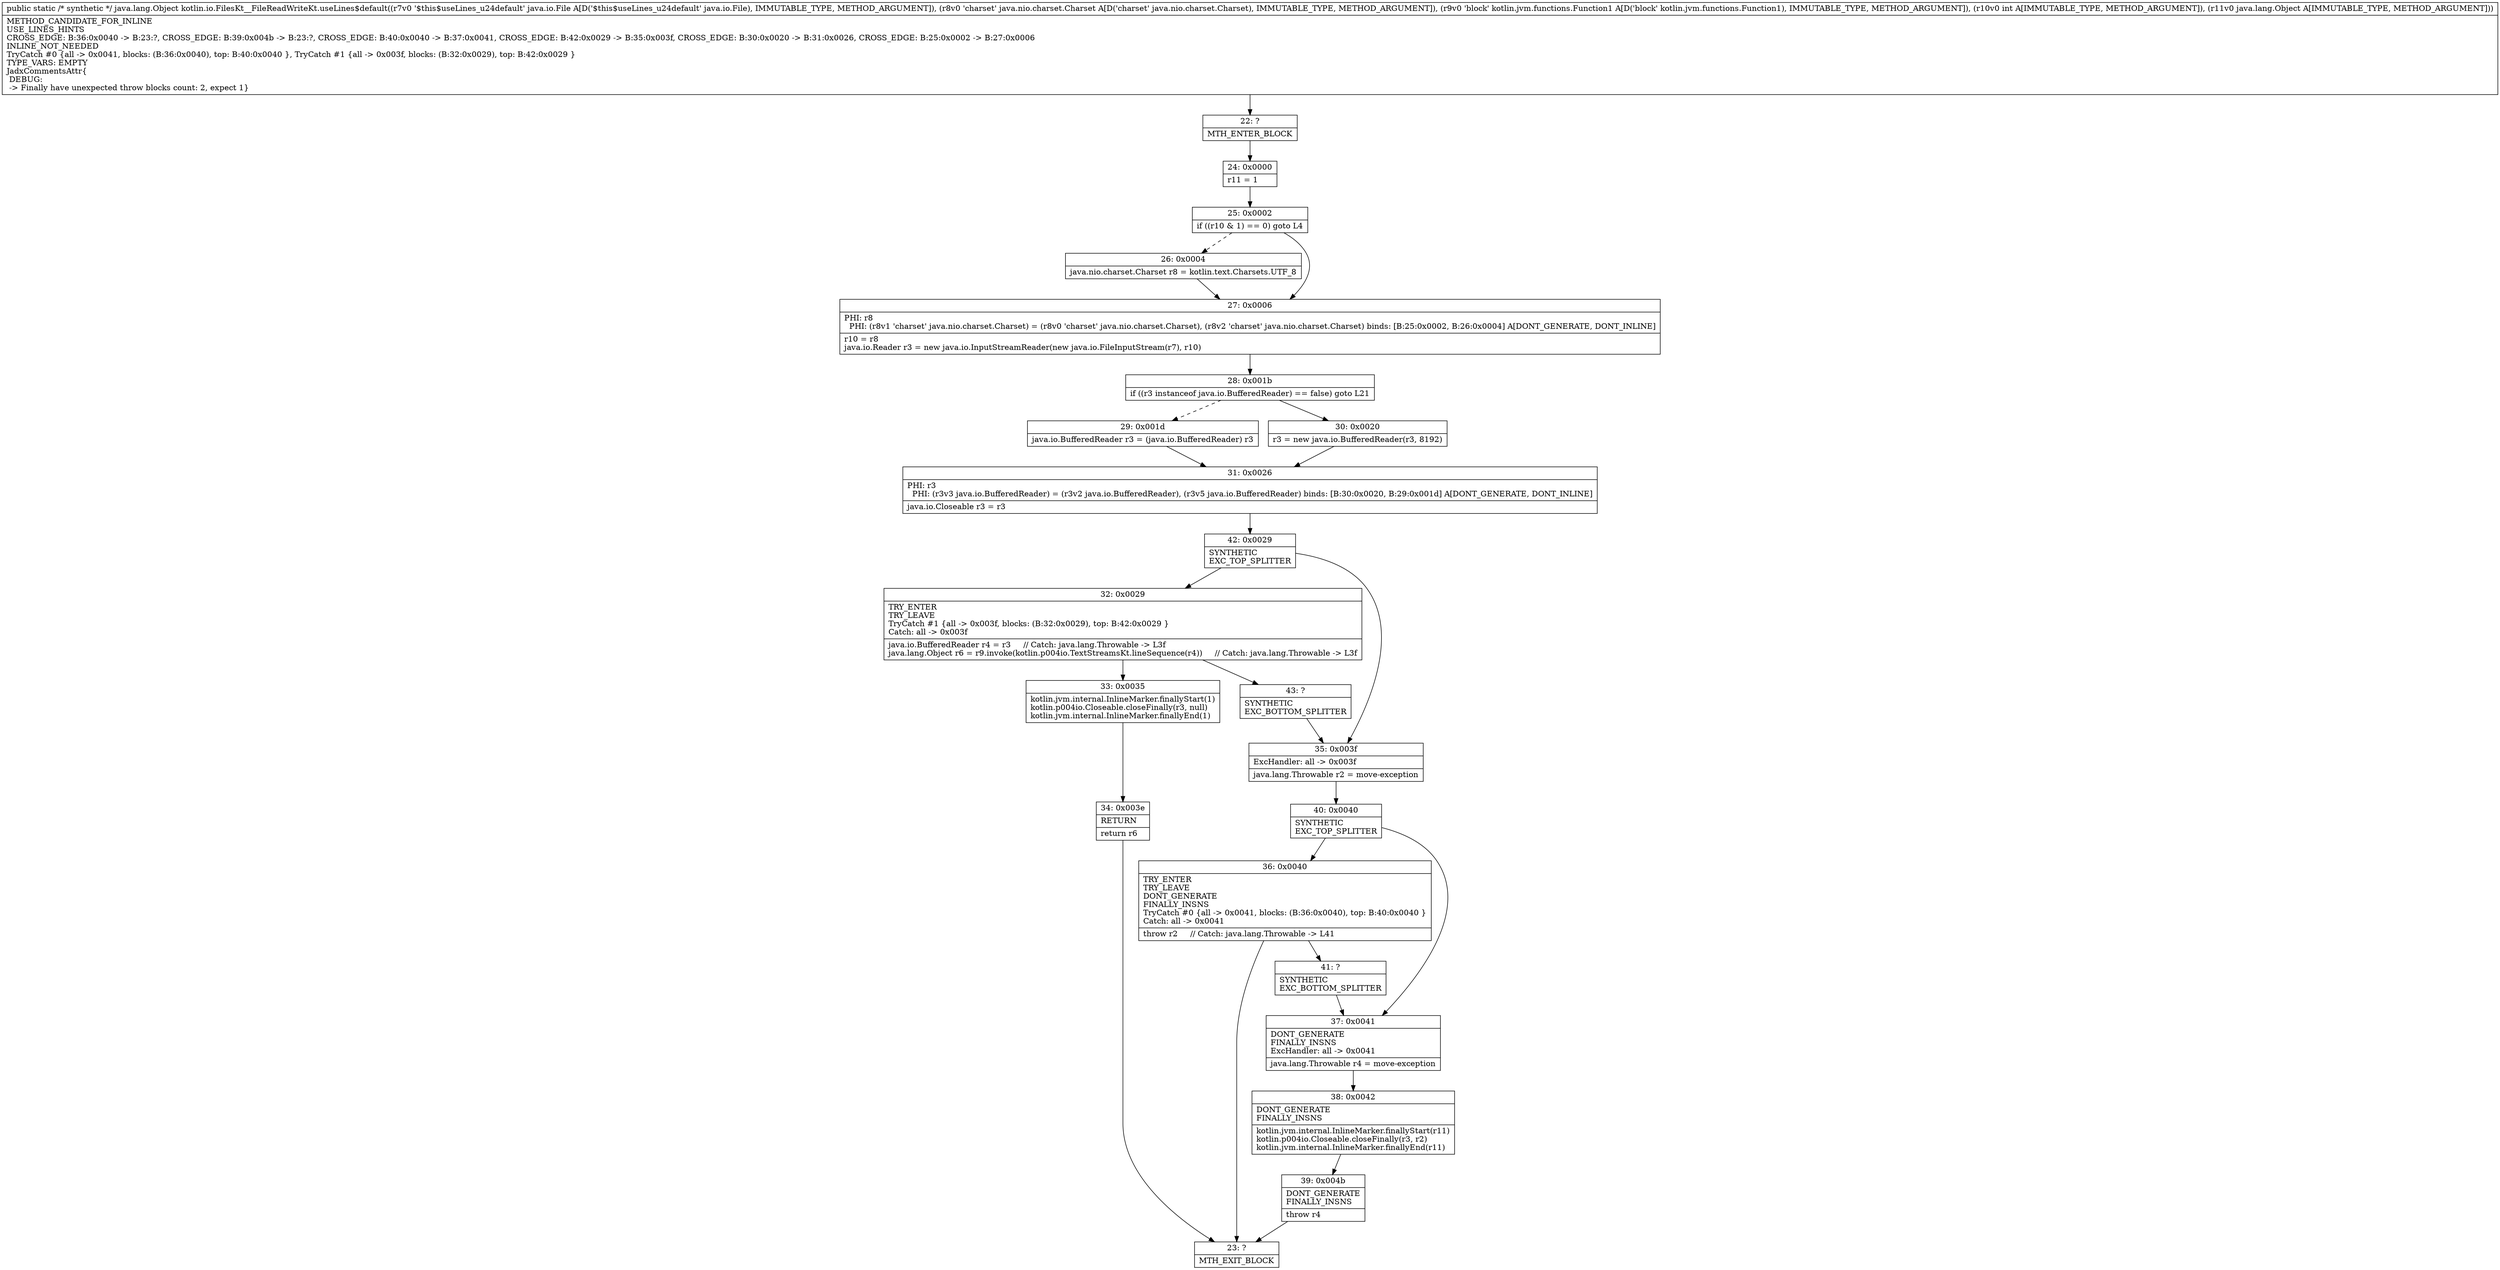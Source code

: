 digraph "CFG forkotlin.io.FilesKt__FileReadWriteKt.useLines$default(Ljava\/io\/File;Ljava\/nio\/charset\/Charset;Lkotlin\/jvm\/functions\/Function1;ILjava\/lang\/Object;)Ljava\/lang\/Object;" {
Node_22 [shape=record,label="{22\:\ ?|MTH_ENTER_BLOCK\l}"];
Node_24 [shape=record,label="{24\:\ 0x0000|r11 = 1\l}"];
Node_25 [shape=record,label="{25\:\ 0x0002|if ((r10 & 1) == 0) goto L4\l}"];
Node_26 [shape=record,label="{26\:\ 0x0004|java.nio.charset.Charset r8 = kotlin.text.Charsets.UTF_8\l}"];
Node_27 [shape=record,label="{27\:\ 0x0006|PHI: r8 \l  PHI: (r8v1 'charset' java.nio.charset.Charset) = (r8v0 'charset' java.nio.charset.Charset), (r8v2 'charset' java.nio.charset.Charset) binds: [B:25:0x0002, B:26:0x0004] A[DONT_GENERATE, DONT_INLINE]\l|r10 = r8\ljava.io.Reader r3 = new java.io.InputStreamReader(new java.io.FileInputStream(r7), r10)\l}"];
Node_28 [shape=record,label="{28\:\ 0x001b|if ((r3 instanceof java.io.BufferedReader) == false) goto L21\l}"];
Node_29 [shape=record,label="{29\:\ 0x001d|java.io.BufferedReader r3 = (java.io.BufferedReader) r3\l}"];
Node_31 [shape=record,label="{31\:\ 0x0026|PHI: r3 \l  PHI: (r3v3 java.io.BufferedReader) = (r3v2 java.io.BufferedReader), (r3v5 java.io.BufferedReader) binds: [B:30:0x0020, B:29:0x001d] A[DONT_GENERATE, DONT_INLINE]\l|java.io.Closeable r3 = r3\l}"];
Node_42 [shape=record,label="{42\:\ 0x0029|SYNTHETIC\lEXC_TOP_SPLITTER\l}"];
Node_32 [shape=record,label="{32\:\ 0x0029|TRY_ENTER\lTRY_LEAVE\lTryCatch #1 \{all \-\> 0x003f, blocks: (B:32:0x0029), top: B:42:0x0029 \}\lCatch: all \-\> 0x003f\l|java.io.BufferedReader r4 = r3     \/\/ Catch: java.lang.Throwable \-\> L3f\ljava.lang.Object r6 = r9.invoke(kotlin.p004io.TextStreamsKt.lineSequence(r4))     \/\/ Catch: java.lang.Throwable \-\> L3f\l}"];
Node_33 [shape=record,label="{33\:\ 0x0035|kotlin.jvm.internal.InlineMarker.finallyStart(1)\lkotlin.p004io.Closeable.closeFinally(r3, null)\lkotlin.jvm.internal.InlineMarker.finallyEnd(1)\l}"];
Node_34 [shape=record,label="{34\:\ 0x003e|RETURN\l|return r6\l}"];
Node_23 [shape=record,label="{23\:\ ?|MTH_EXIT_BLOCK\l}"];
Node_43 [shape=record,label="{43\:\ ?|SYNTHETIC\lEXC_BOTTOM_SPLITTER\l}"];
Node_35 [shape=record,label="{35\:\ 0x003f|ExcHandler: all \-\> 0x003f\l|java.lang.Throwable r2 = move\-exception\l}"];
Node_40 [shape=record,label="{40\:\ 0x0040|SYNTHETIC\lEXC_TOP_SPLITTER\l}"];
Node_36 [shape=record,label="{36\:\ 0x0040|TRY_ENTER\lTRY_LEAVE\lDONT_GENERATE\lFINALLY_INSNS\lTryCatch #0 \{all \-\> 0x0041, blocks: (B:36:0x0040), top: B:40:0x0040 \}\lCatch: all \-\> 0x0041\l|throw r2     \/\/ Catch: java.lang.Throwable \-\> L41\l}"];
Node_41 [shape=record,label="{41\:\ ?|SYNTHETIC\lEXC_BOTTOM_SPLITTER\l}"];
Node_37 [shape=record,label="{37\:\ 0x0041|DONT_GENERATE\lFINALLY_INSNS\lExcHandler: all \-\> 0x0041\l|java.lang.Throwable r4 = move\-exception\l}"];
Node_38 [shape=record,label="{38\:\ 0x0042|DONT_GENERATE\lFINALLY_INSNS\l|kotlin.jvm.internal.InlineMarker.finallyStart(r11)\lkotlin.p004io.Closeable.closeFinally(r3, r2)\lkotlin.jvm.internal.InlineMarker.finallyEnd(r11)\l}"];
Node_39 [shape=record,label="{39\:\ 0x004b|DONT_GENERATE\lFINALLY_INSNS\l|throw r4\l}"];
Node_30 [shape=record,label="{30\:\ 0x0020|r3 = new java.io.BufferedReader(r3, 8192)\l}"];
MethodNode[shape=record,label="{public static \/* synthetic *\/ java.lang.Object kotlin.io.FilesKt__FileReadWriteKt.useLines$default((r7v0 '$this$useLines_u24default' java.io.File A[D('$this$useLines_u24default' java.io.File), IMMUTABLE_TYPE, METHOD_ARGUMENT]), (r8v0 'charset' java.nio.charset.Charset A[D('charset' java.nio.charset.Charset), IMMUTABLE_TYPE, METHOD_ARGUMENT]), (r9v0 'block' kotlin.jvm.functions.Function1 A[D('block' kotlin.jvm.functions.Function1), IMMUTABLE_TYPE, METHOD_ARGUMENT]), (r10v0 int A[IMMUTABLE_TYPE, METHOD_ARGUMENT]), (r11v0 java.lang.Object A[IMMUTABLE_TYPE, METHOD_ARGUMENT]))  | METHOD_CANDIDATE_FOR_INLINE\lUSE_LINES_HINTS\lCROSS_EDGE: B:36:0x0040 \-\> B:23:?, CROSS_EDGE: B:39:0x004b \-\> B:23:?, CROSS_EDGE: B:40:0x0040 \-\> B:37:0x0041, CROSS_EDGE: B:42:0x0029 \-\> B:35:0x003f, CROSS_EDGE: B:30:0x0020 \-\> B:31:0x0026, CROSS_EDGE: B:25:0x0002 \-\> B:27:0x0006\lINLINE_NOT_NEEDED\lTryCatch #0 \{all \-\> 0x0041, blocks: (B:36:0x0040), top: B:40:0x0040 \}, TryCatch #1 \{all \-\> 0x003f, blocks: (B:32:0x0029), top: B:42:0x0029 \}\lTYPE_VARS: EMPTY\lJadxCommentsAttr\{\l DEBUG: \l \-\> Finally have unexpected throw blocks count: 2, expect 1\}\l}"];
MethodNode -> Node_22;Node_22 -> Node_24;
Node_24 -> Node_25;
Node_25 -> Node_26[style=dashed];
Node_25 -> Node_27;
Node_26 -> Node_27;
Node_27 -> Node_28;
Node_28 -> Node_29[style=dashed];
Node_28 -> Node_30;
Node_29 -> Node_31;
Node_31 -> Node_42;
Node_42 -> Node_32;
Node_42 -> Node_35;
Node_32 -> Node_33;
Node_32 -> Node_43;
Node_33 -> Node_34;
Node_34 -> Node_23;
Node_43 -> Node_35;
Node_35 -> Node_40;
Node_40 -> Node_36;
Node_40 -> Node_37;
Node_36 -> Node_23;
Node_36 -> Node_41;
Node_41 -> Node_37;
Node_37 -> Node_38;
Node_38 -> Node_39;
Node_39 -> Node_23;
Node_30 -> Node_31;
}

